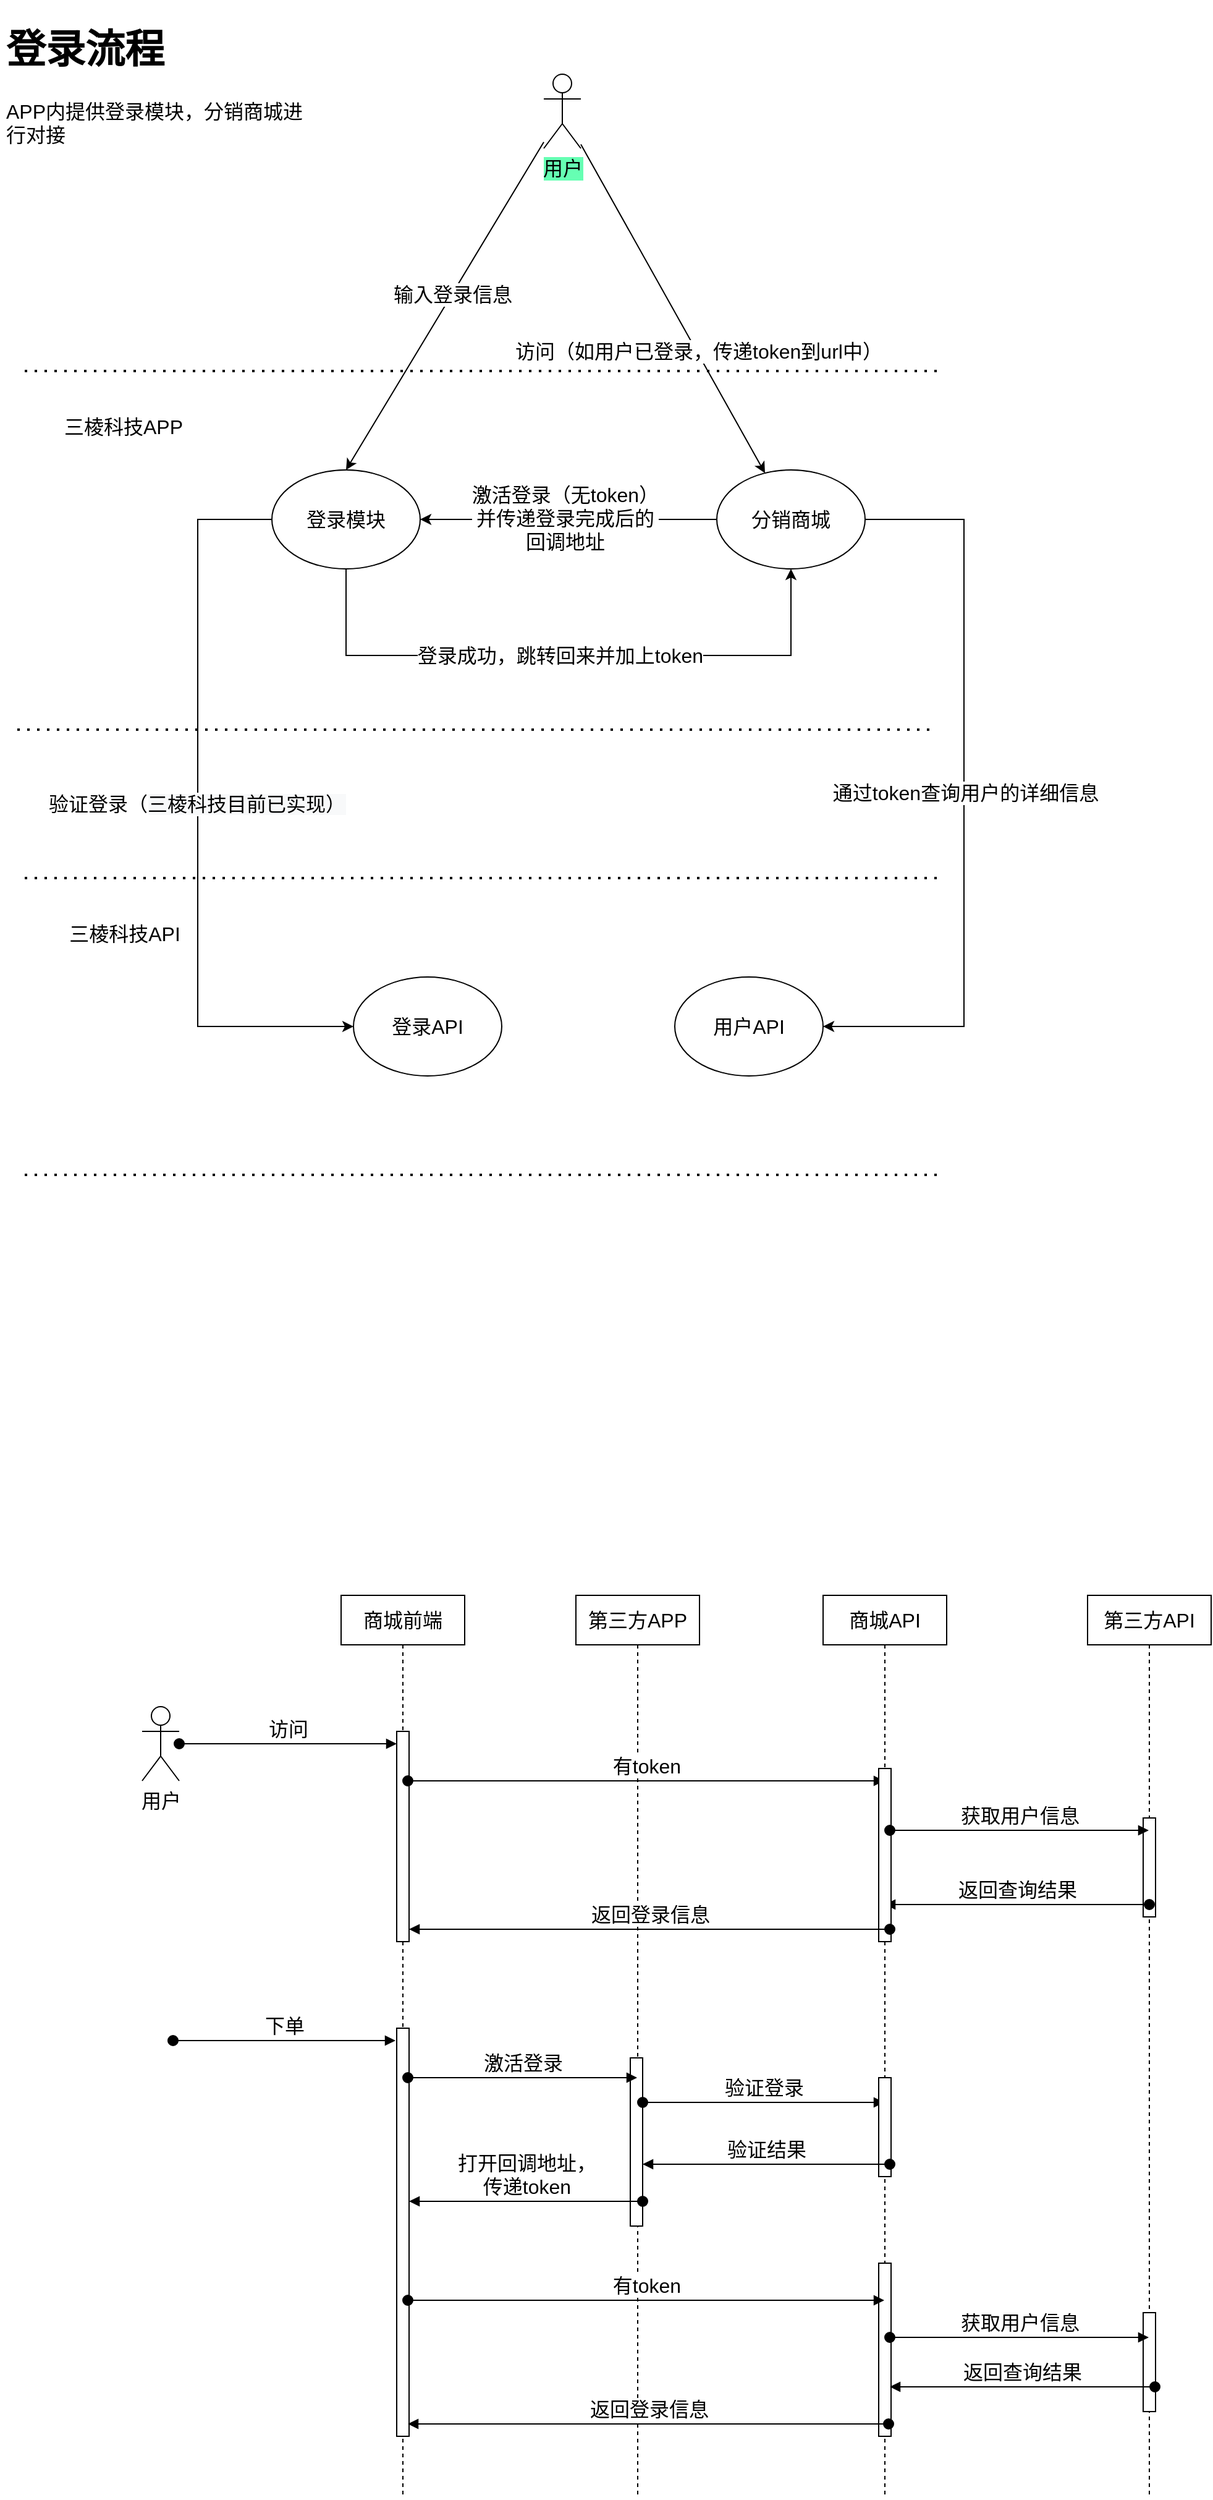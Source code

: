 <mxfile version="14.5.3" type="github">
  <diagram id="IZal-CDfWJfEBjwSl7ik" name="第 1 页">
    <mxGraphModel dx="1481" dy="1079" grid="1" gridSize="10" guides="1" tooltips="1" connect="1" arrows="1" fold="1" page="1" pageScale="1" pageWidth="827" pageHeight="1169" math="0" shadow="0">
      <root>
        <mxCell id="0" />
        <mxCell id="1" parent="0" />
        <mxCell id="C_QCUCFtFb6yNc336R0_-2" value="" style="endArrow=none;dashed=1;html=1;dashPattern=1 3;strokeWidth=2;" edge="1" parent="1">
          <mxGeometry width="50" height="50" relative="1" as="geometry">
            <mxPoint x="30" y="310" as="sourcePoint" />
            <mxPoint x="770" y="310" as="targetPoint" />
          </mxGeometry>
        </mxCell>
        <mxCell id="C_QCUCFtFb6yNc336R0_-3" value="三棱科技APP" style="text;html=1;strokeColor=none;fillColor=none;align=center;verticalAlign=middle;whiteSpace=wrap;rounded=0;fontSize=16;" vertex="1" parent="1">
          <mxGeometry x="40" y="340" width="140" height="30" as="geometry" />
        </mxCell>
        <mxCell id="C_QCUCFtFb6yNc336R0_-19" style="edgeStyle=orthogonalEdgeStyle;rounded=0;orthogonalLoop=1;jettySize=auto;html=1;exitX=0.5;exitY=1;exitDx=0;exitDy=0;entryX=0.5;entryY=1;entryDx=0;entryDy=0;fontSize=16;" edge="1" parent="1" source="C_QCUCFtFb6yNc336R0_-4" target="C_QCUCFtFb6yNc336R0_-8">
          <mxGeometry relative="1" as="geometry">
            <Array as="points">
              <mxPoint x="290" y="540" />
              <mxPoint x="650" y="540" />
            </Array>
          </mxGeometry>
        </mxCell>
        <mxCell id="C_QCUCFtFb6yNc336R0_-23" value="登录成功，跳转回来并加上token" style="edgeLabel;html=1;align=center;verticalAlign=middle;resizable=0;points=[];fontSize=16;" vertex="1" connectable="0" parent="C_QCUCFtFb6yNc336R0_-19">
          <mxGeometry x="-0.028" relative="1" as="geometry">
            <mxPoint as="offset" />
          </mxGeometry>
        </mxCell>
        <mxCell id="C_QCUCFtFb6yNc336R0_-31" style="edgeStyle=orthogonalEdgeStyle;rounded=0;orthogonalLoop=1;jettySize=auto;html=1;exitX=0;exitY=0.5;exitDx=0;exitDy=0;entryX=0;entryY=0.5;entryDx=0;entryDy=0;fontSize=16;" edge="1" parent="1" source="C_QCUCFtFb6yNc336R0_-4" target="C_QCUCFtFb6yNc336R0_-30">
          <mxGeometry relative="1" as="geometry">
            <Array as="points">
              <mxPoint x="170" y="430" />
              <mxPoint x="170" y="840" />
            </Array>
          </mxGeometry>
        </mxCell>
        <mxCell id="C_QCUCFtFb6yNc336R0_-32" value="验证登录（&lt;span style=&quot;background-color: rgb(248 , 249 , 250)&quot;&gt;三棱科技目前已实现）&lt;/span&gt;" style="edgeLabel;html=1;align=center;verticalAlign=middle;resizable=0;points=[];fontSize=16;rotation=0;" vertex="1" connectable="0" parent="C_QCUCFtFb6yNc336R0_-31">
          <mxGeometry x="-0.104" y="-1" relative="1" as="geometry">
            <mxPoint y="23" as="offset" />
          </mxGeometry>
        </mxCell>
        <mxCell id="C_QCUCFtFb6yNc336R0_-4" value="登录模块" style="ellipse;whiteSpace=wrap;html=1;fontSize=16;" vertex="1" parent="1">
          <mxGeometry x="230" y="390" width="120" height="80" as="geometry" />
        </mxCell>
        <mxCell id="C_QCUCFtFb6yNc336R0_-10" style="rounded=0;orthogonalLoop=1;jettySize=auto;html=1;fontSize=16;" edge="1" parent="1" source="C_QCUCFtFb6yNc336R0_-5" target="C_QCUCFtFb6yNc336R0_-8">
          <mxGeometry relative="1" as="geometry" />
        </mxCell>
        <mxCell id="C_QCUCFtFb6yNc336R0_-13" value="访问（如用户已登录，传递token到url中）" style="edgeLabel;html=1;align=center;verticalAlign=middle;resizable=0;points=[];fontSize=16;" vertex="1" connectable="0" parent="C_QCUCFtFb6yNc336R0_-10">
          <mxGeometry x="-0.031" relative="1" as="geometry">
            <mxPoint x="22.19" y="37.95" as="offset" />
          </mxGeometry>
        </mxCell>
        <mxCell id="C_QCUCFtFb6yNc336R0_-17" style="edgeStyle=none;rounded=0;orthogonalLoop=1;jettySize=auto;html=1;entryX=0.5;entryY=0;entryDx=0;entryDy=0;fontSize=16;" edge="1" parent="1" source="C_QCUCFtFb6yNc336R0_-5" target="C_QCUCFtFb6yNc336R0_-4">
          <mxGeometry relative="1" as="geometry" />
        </mxCell>
        <mxCell id="C_QCUCFtFb6yNc336R0_-18" value="输入登录信息" style="edgeLabel;html=1;align=center;verticalAlign=middle;resizable=0;points=[];fontSize=16;" vertex="1" connectable="0" parent="C_QCUCFtFb6yNc336R0_-17">
          <mxGeometry x="-0.07" relative="1" as="geometry">
            <mxPoint as="offset" />
          </mxGeometry>
        </mxCell>
        <mxCell id="C_QCUCFtFb6yNc336R0_-5" value="用户" style="shape=umlActor;verticalLabelPosition=bottom;verticalAlign=top;html=1;outlineConnect=0;fontSize=16;labelBackgroundColor=#66FFB3;" vertex="1" parent="1">
          <mxGeometry x="450" y="70" width="30" height="60" as="geometry" />
        </mxCell>
        <mxCell id="C_QCUCFtFb6yNc336R0_-11" style="edgeStyle=none;rounded=0;orthogonalLoop=1;jettySize=auto;html=1;exitX=0;exitY=0.5;exitDx=0;exitDy=0;fontSize=16;" edge="1" parent="1" source="C_QCUCFtFb6yNc336R0_-8" target="C_QCUCFtFb6yNc336R0_-4">
          <mxGeometry relative="1" as="geometry" />
        </mxCell>
        <mxCell id="C_QCUCFtFb6yNc336R0_-12" value="激活登录（无token）&lt;br&gt;并传递登录完成后的&lt;br&gt;回调地址" style="edgeLabel;html=1;align=center;verticalAlign=middle;resizable=0;points=[];fontSize=16;" vertex="1" connectable="0" parent="C_QCUCFtFb6yNc336R0_-11">
          <mxGeometry x="0.025" y="-1" relative="1" as="geometry">
            <mxPoint as="offset" />
          </mxGeometry>
        </mxCell>
        <mxCell id="C_QCUCFtFb6yNc336R0_-28" style="edgeStyle=orthogonalEdgeStyle;rounded=0;orthogonalLoop=1;jettySize=auto;html=1;exitX=1;exitY=0.5;exitDx=0;exitDy=0;entryX=1;entryY=0.5;entryDx=0;entryDy=0;fontSize=16;" edge="1" parent="1" source="C_QCUCFtFb6yNc336R0_-8" target="C_QCUCFtFb6yNc336R0_-27">
          <mxGeometry relative="1" as="geometry">
            <Array as="points">
              <mxPoint x="790" y="430" />
              <mxPoint x="790" y="840" />
            </Array>
          </mxGeometry>
        </mxCell>
        <mxCell id="C_QCUCFtFb6yNc336R0_-29" value="通过token查询用户的详细信息" style="edgeLabel;html=1;align=center;verticalAlign=middle;resizable=0;points=[];fontSize=16;rotation=0;" vertex="1" connectable="0" parent="C_QCUCFtFb6yNc336R0_-28">
          <mxGeometry x="0.077" y="1" relative="1" as="geometry">
            <mxPoint y="-25" as="offset" />
          </mxGeometry>
        </mxCell>
        <mxCell id="C_QCUCFtFb6yNc336R0_-8" value="分销商城" style="ellipse;whiteSpace=wrap;html=1;fontSize=16;" vertex="1" parent="1">
          <mxGeometry x="590" y="390" width="120" height="80" as="geometry" />
        </mxCell>
        <mxCell id="C_QCUCFtFb6yNc336R0_-9" value="" style="endArrow=none;dashed=1;html=1;dashPattern=1 3;strokeWidth=2;" edge="1" parent="1">
          <mxGeometry width="50" height="50" relative="1" as="geometry">
            <mxPoint x="24" y="600" as="sourcePoint" />
            <mxPoint x="764" y="600" as="targetPoint" />
          </mxGeometry>
        </mxCell>
        <mxCell id="C_QCUCFtFb6yNc336R0_-15" value="&lt;h1&gt;登录流程&lt;/h1&gt;&lt;p&gt;APP内提供登录模块，分销商城进行对接&lt;/p&gt;" style="text;html=1;strokeColor=none;fillColor=none;spacing=5;spacingTop=-20;whiteSpace=wrap;overflow=hidden;rounded=0;fontSize=16;" vertex="1" parent="1">
          <mxGeometry x="10" y="20" width="260" height="150" as="geometry" />
        </mxCell>
        <mxCell id="C_QCUCFtFb6yNc336R0_-24" value="" style="endArrow=none;dashed=1;html=1;dashPattern=1 3;strokeWidth=2;" edge="1" parent="1">
          <mxGeometry width="50" height="50" relative="1" as="geometry">
            <mxPoint x="30" y="720" as="sourcePoint" />
            <mxPoint x="770" y="720" as="targetPoint" />
          </mxGeometry>
        </mxCell>
        <mxCell id="C_QCUCFtFb6yNc336R0_-25" value="" style="endArrow=none;dashed=1;html=1;dashPattern=1 3;strokeWidth=2;" edge="1" parent="1">
          <mxGeometry width="50" height="50" relative="1" as="geometry">
            <mxPoint x="30" y="960" as="sourcePoint" />
            <mxPoint x="770" y="960" as="targetPoint" />
          </mxGeometry>
        </mxCell>
        <mxCell id="C_QCUCFtFb6yNc336R0_-26" value="三棱科技API" style="text;html=1;strokeColor=none;fillColor=none;align=center;verticalAlign=middle;whiteSpace=wrap;rounded=0;fontSize=16;" vertex="1" parent="1">
          <mxGeometry x="46" y="750" width="130" height="30" as="geometry" />
        </mxCell>
        <mxCell id="C_QCUCFtFb6yNc336R0_-27" value="用户API" style="ellipse;whiteSpace=wrap;html=1;fontSize=16;" vertex="1" parent="1">
          <mxGeometry x="556" y="800" width="120" height="80" as="geometry" />
        </mxCell>
        <mxCell id="C_QCUCFtFb6yNc336R0_-30" value="登录API" style="ellipse;whiteSpace=wrap;html=1;fontSize=16;" vertex="1" parent="1">
          <mxGeometry x="296" y="800" width="120" height="80" as="geometry" />
        </mxCell>
        <mxCell id="C_QCUCFtFb6yNc336R0_-33" value="第三方APP" style="shape=umlLifeline;perimeter=lifelinePerimeter;whiteSpace=wrap;html=1;container=1;collapsible=0;recursiveResize=0;outlineConnect=0;labelBackgroundColor=none;fontSize=16;" vertex="1" parent="1">
          <mxGeometry x="476" y="1300" width="100" height="730" as="geometry" />
        </mxCell>
        <mxCell id="C_QCUCFtFb6yNc336R0_-51" value="" style="html=1;points=[];perimeter=orthogonalPerimeter;labelBackgroundColor=none;fontSize=16;" vertex="1" parent="C_QCUCFtFb6yNc336R0_-33">
          <mxGeometry x="44" y="374" width="10" height="136" as="geometry" />
        </mxCell>
        <mxCell id="C_QCUCFtFb6yNc336R0_-54" value="验证登录" style="html=1;verticalAlign=bottom;startArrow=oval;startFill=1;endArrow=block;startSize=8;fontSize=16;" edge="1" parent="C_QCUCFtFb6yNc336R0_-33" target="C_QCUCFtFb6yNc336R0_-36">
          <mxGeometry width="60" relative="1" as="geometry">
            <mxPoint x="54" y="410" as="sourcePoint" />
            <mxPoint x="154" y="410" as="targetPoint" />
          </mxGeometry>
        </mxCell>
        <mxCell id="C_QCUCFtFb6yNc336R0_-56" value="打开回调地址，&lt;br&gt;传递token" style="html=1;verticalAlign=bottom;startArrow=oval;startFill=1;endArrow=block;startSize=8;fontSize=16;" edge="1" parent="C_QCUCFtFb6yNc336R0_-33" target="C_QCUCFtFb6yNc336R0_-48">
          <mxGeometry width="60" relative="1" as="geometry">
            <mxPoint x="54" y="490" as="sourcePoint" />
            <mxPoint x="114" y="490" as="targetPoint" />
          </mxGeometry>
        </mxCell>
        <mxCell id="C_QCUCFtFb6yNc336R0_-34" value="第三方API" style="shape=umlLifeline;perimeter=lifelinePerimeter;whiteSpace=wrap;html=1;container=1;collapsible=0;recursiveResize=0;outlineConnect=0;labelBackgroundColor=none;fontSize=16;" vertex="1" parent="1">
          <mxGeometry x="890" y="1300" width="100" height="730" as="geometry" />
        </mxCell>
        <mxCell id="C_QCUCFtFb6yNc336R0_-44" value="" style="html=1;points=[];perimeter=orthogonalPerimeter;labelBackgroundColor=none;fontSize=16;" vertex="1" parent="C_QCUCFtFb6yNc336R0_-34">
          <mxGeometry x="45" y="180" width="10" height="80" as="geometry" />
        </mxCell>
        <mxCell id="C_QCUCFtFb6yNc336R0_-46" value="返回查询结果" style="html=1;verticalAlign=bottom;startArrow=oval;startFill=1;endArrow=block;startSize=8;fontSize=16;" edge="1" parent="C_QCUCFtFb6yNc336R0_-34" target="C_QCUCFtFb6yNc336R0_-36">
          <mxGeometry width="60" relative="1" as="geometry">
            <mxPoint x="50" y="250" as="sourcePoint" />
            <mxPoint x="110" y="250" as="targetPoint" />
          </mxGeometry>
        </mxCell>
        <mxCell id="C_QCUCFtFb6yNc336R0_-59" value="" style="html=1;points=[];perimeter=orthogonalPerimeter;labelBackgroundColor=none;fontSize=16;" vertex="1" parent="C_QCUCFtFb6yNc336R0_-34">
          <mxGeometry x="45" y="580" width="10" height="80" as="geometry" />
        </mxCell>
        <mxCell id="C_QCUCFtFb6yNc336R0_-35" value="商城前端" style="shape=umlLifeline;perimeter=lifelinePerimeter;whiteSpace=wrap;html=1;container=1;collapsible=0;recursiveResize=0;outlineConnect=0;labelBackgroundColor=none;fontSize=16;" vertex="1" parent="1">
          <mxGeometry x="286" y="1300" width="100" height="730" as="geometry" />
        </mxCell>
        <mxCell id="C_QCUCFtFb6yNc336R0_-38" value="" style="html=1;points=[];perimeter=orthogonalPerimeter;labelBackgroundColor=none;fontSize=16;" vertex="1" parent="C_QCUCFtFb6yNc336R0_-35">
          <mxGeometry x="45" y="110" width="10" height="170" as="geometry" />
        </mxCell>
        <mxCell id="C_QCUCFtFb6yNc336R0_-43" value="有token" style="html=1;verticalAlign=bottom;startArrow=oval;startFill=1;endArrow=block;startSize=8;fontSize=16;" edge="1" parent="C_QCUCFtFb6yNc336R0_-35" target="C_QCUCFtFb6yNc336R0_-36">
          <mxGeometry width="60" relative="1" as="geometry">
            <mxPoint x="54" y="150" as="sourcePoint" />
            <mxPoint x="114" y="150" as="targetPoint" />
          </mxGeometry>
        </mxCell>
        <mxCell id="C_QCUCFtFb6yNc336R0_-48" value="" style="html=1;points=[];perimeter=orthogonalPerimeter;labelBackgroundColor=none;fontSize=16;" vertex="1" parent="C_QCUCFtFb6yNc336R0_-35">
          <mxGeometry x="45" y="350" width="10" height="330" as="geometry" />
        </mxCell>
        <mxCell id="C_QCUCFtFb6yNc336R0_-52" value="激活登录" style="html=1;verticalAlign=bottom;startArrow=oval;startFill=1;endArrow=block;startSize=8;fontSize=16;" edge="1" parent="C_QCUCFtFb6yNc336R0_-35" target="C_QCUCFtFb6yNc336R0_-33">
          <mxGeometry width="60" relative="1" as="geometry">
            <mxPoint x="54" y="390" as="sourcePoint" />
            <mxPoint x="114" y="390" as="targetPoint" />
          </mxGeometry>
        </mxCell>
        <mxCell id="C_QCUCFtFb6yNc336R0_-36" value="商城API" style="shape=umlLifeline;perimeter=lifelinePerimeter;whiteSpace=wrap;html=1;container=1;collapsible=0;recursiveResize=0;outlineConnect=0;labelBackgroundColor=none;fontSize=16;" vertex="1" parent="1">
          <mxGeometry x="676" y="1300" width="100" height="730" as="geometry" />
        </mxCell>
        <mxCell id="C_QCUCFtFb6yNc336R0_-42" value="" style="html=1;points=[];perimeter=orthogonalPerimeter;labelBackgroundColor=none;fontSize=16;" vertex="1" parent="C_QCUCFtFb6yNc336R0_-36">
          <mxGeometry x="45" y="140" width="10" height="140" as="geometry" />
        </mxCell>
        <mxCell id="C_QCUCFtFb6yNc336R0_-45" value="获取用户信息" style="html=1;verticalAlign=bottom;startArrow=oval;startFill=1;endArrow=block;startSize=8;fontSize=16;" edge="1" parent="C_QCUCFtFb6yNc336R0_-36" target="C_QCUCFtFb6yNc336R0_-34">
          <mxGeometry width="60" relative="1" as="geometry">
            <mxPoint x="54" y="190" as="sourcePoint" />
            <mxPoint x="114" y="190" as="targetPoint" />
          </mxGeometry>
        </mxCell>
        <mxCell id="C_QCUCFtFb6yNc336R0_-47" value="返回登录信息" style="html=1;verticalAlign=bottom;startArrow=oval;startFill=1;endArrow=block;startSize=8;fontSize=16;" edge="1" parent="C_QCUCFtFb6yNc336R0_-36" target="C_QCUCFtFb6yNc336R0_-38">
          <mxGeometry width="60" relative="1" as="geometry">
            <mxPoint x="54" y="270" as="sourcePoint" />
            <mxPoint x="114" y="270" as="targetPoint" />
          </mxGeometry>
        </mxCell>
        <mxCell id="C_QCUCFtFb6yNc336R0_-53" value="" style="html=1;points=[];perimeter=orthogonalPerimeter;labelBackgroundColor=none;fontSize=16;" vertex="1" parent="C_QCUCFtFb6yNc336R0_-36">
          <mxGeometry x="45" y="390" width="10" height="80" as="geometry" />
        </mxCell>
        <mxCell id="C_QCUCFtFb6yNc336R0_-55" value="验证结果" style="html=1;verticalAlign=bottom;startArrow=oval;startFill=1;endArrow=block;startSize=8;fontSize=16;" edge="1" parent="C_QCUCFtFb6yNc336R0_-36" target="C_QCUCFtFb6yNc336R0_-51">
          <mxGeometry width="60" relative="1" as="geometry">
            <mxPoint x="54" y="460" as="sourcePoint" />
            <mxPoint x="114" y="460" as="targetPoint" />
          </mxGeometry>
        </mxCell>
        <mxCell id="C_QCUCFtFb6yNc336R0_-57" value="" style="html=1;points=[];perimeter=orthogonalPerimeter;labelBackgroundColor=none;fontSize=16;" vertex="1" parent="C_QCUCFtFb6yNc336R0_-36">
          <mxGeometry x="45" y="540" width="10" height="140" as="geometry" />
        </mxCell>
        <mxCell id="C_QCUCFtFb6yNc336R0_-37" value="用户" style="shape=umlActor;verticalLabelPosition=bottom;verticalAlign=top;html=1;outlineConnect=0;labelBackgroundColor=none;fontSize=16;" vertex="1" parent="1">
          <mxGeometry x="125" y="1390" width="30" height="60" as="geometry" />
        </mxCell>
        <mxCell id="C_QCUCFtFb6yNc336R0_-39" value="访问" style="html=1;verticalAlign=bottom;startArrow=oval;endArrow=block;startSize=8;fontSize=16;" edge="1" target="C_QCUCFtFb6yNc336R0_-38" parent="1" source="C_QCUCFtFb6yNc336R0_-37">
          <mxGeometry relative="1" as="geometry">
            <mxPoint x="170" y="1410" as="sourcePoint" />
          </mxGeometry>
        </mxCell>
        <mxCell id="C_QCUCFtFb6yNc336R0_-49" value="下单" style="html=1;verticalAlign=bottom;startArrow=oval;startFill=1;endArrow=block;startSize=8;fontSize=16;" edge="1" parent="1">
          <mxGeometry width="60" relative="1" as="geometry">
            <mxPoint x="150" y="1660" as="sourcePoint" />
            <mxPoint x="330" y="1660" as="targetPoint" />
          </mxGeometry>
        </mxCell>
        <mxCell id="C_QCUCFtFb6yNc336R0_-58" value="有token" style="html=1;verticalAlign=bottom;startArrow=oval;startFill=1;endArrow=block;startSize=8;fontSize=16;" edge="1" parent="1">
          <mxGeometry width="60" relative="1" as="geometry">
            <mxPoint x="340" y="1870" as="sourcePoint" />
            <mxPoint x="725.5" y="1870" as="targetPoint" />
          </mxGeometry>
        </mxCell>
        <mxCell id="C_QCUCFtFb6yNc336R0_-60" value="获取用户信息" style="html=1;verticalAlign=bottom;startArrow=oval;startFill=1;endArrow=block;startSize=8;fontSize=16;" edge="1" parent="1">
          <mxGeometry width="60" relative="1" as="geometry">
            <mxPoint x="730" y="1900" as="sourcePoint" />
            <mxPoint x="939.5" y="1900" as="targetPoint" />
          </mxGeometry>
        </mxCell>
        <mxCell id="C_QCUCFtFb6yNc336R0_-61" value="返回查询结果" style="html=1;verticalAlign=bottom;startArrow=oval;startFill=1;endArrow=block;startSize=8;fontSize=16;" edge="1" parent="1">
          <mxGeometry width="60" relative="1" as="geometry">
            <mxPoint x="944.5" y="1940" as="sourcePoint" />
            <mxPoint x="730" y="1940" as="targetPoint" />
          </mxGeometry>
        </mxCell>
        <mxCell id="C_QCUCFtFb6yNc336R0_-62" value="返回登录信息" style="html=1;verticalAlign=bottom;startArrow=oval;startFill=1;endArrow=block;startSize=8;fontSize=16;" edge="1" parent="1">
          <mxGeometry width="60" relative="1" as="geometry">
            <mxPoint x="729" y="1970" as="sourcePoint" />
            <mxPoint x="340" y="1970" as="targetPoint" />
          </mxGeometry>
        </mxCell>
      </root>
    </mxGraphModel>
  </diagram>
</mxfile>
